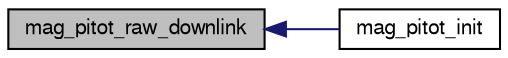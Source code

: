 digraph "mag_pitot_raw_downlink"
{
  edge [fontname="FreeSans",fontsize="10",labelfontname="FreeSans",labelfontsize="10"];
  node [fontname="FreeSans",fontsize="10",shape=record];
  rankdir="LR";
  Node1 [label="mag_pitot_raw_downlink",height=0.2,width=0.4,color="black", fillcolor="grey75", style="filled", fontcolor="black"];
  Node1 -> Node2 [dir="back",color="midnightblue",fontsize="10",style="solid",fontname="FreeSans"];
  Node2 [label="mag_pitot_init",height=0.2,width=0.4,color="black", fillcolor="white", style="filled",URL="$mag__pitot__uart_8h.html#a2a2c4bb26198f8ea6aebe22921e79836"];
}
